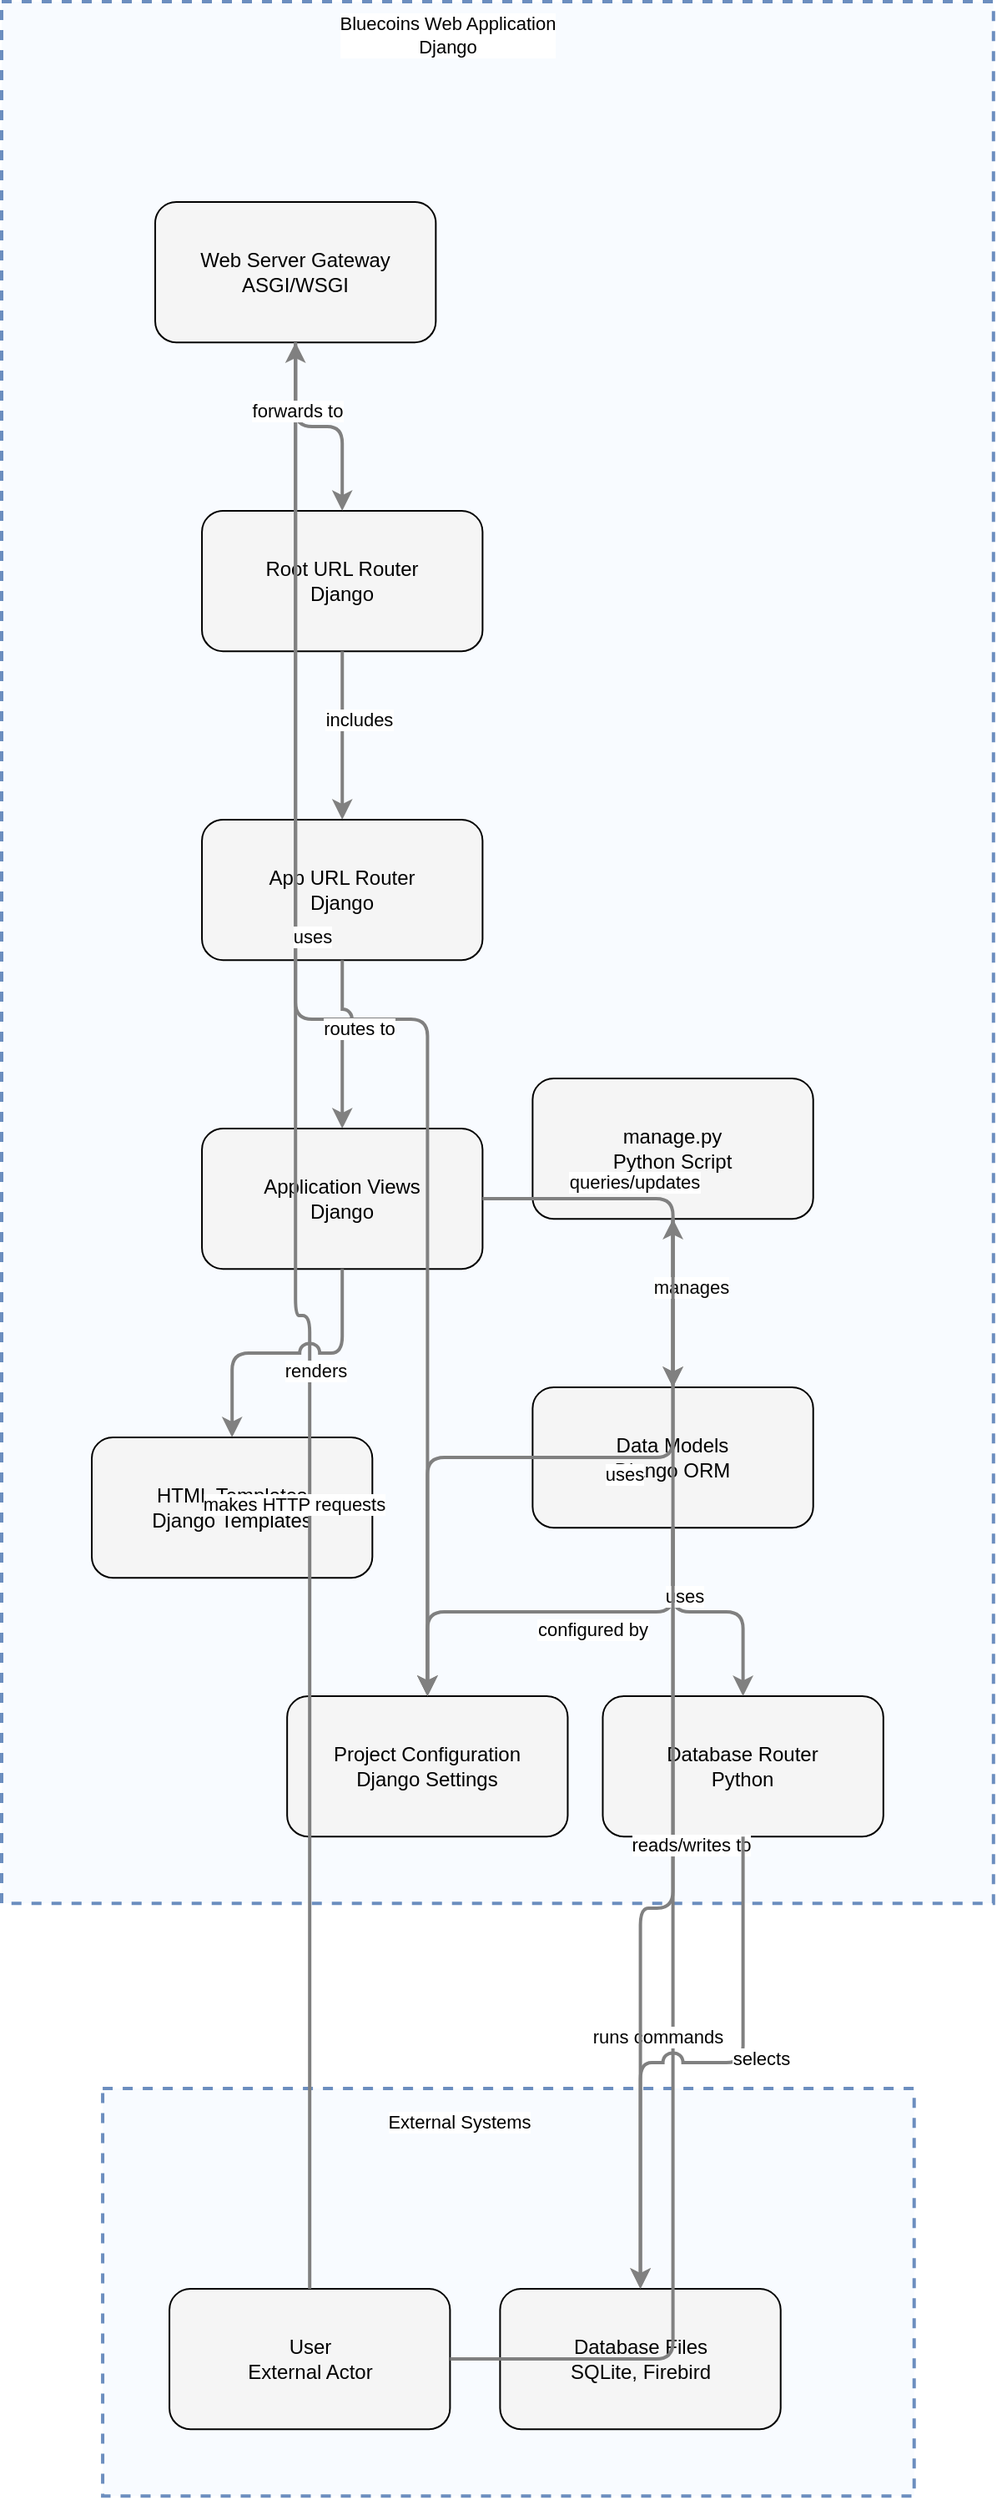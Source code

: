 <?xml version="1.0" encoding="UTF-8"?>
      <mxfile version="14.6.5" type="device">
        <diagram id="codeviz-diagram" name="System Diagram">
          <mxGraphModel dx="1000" dy="1000" grid="1" gridSize="10" guides="1" tooltips="1" connect="1" arrows="1" fold="1" page="1" pageScale="1" pageWidth="1169" pageHeight="827" math="0" shadow="0">
            <root>
              <mxCell id="0"/>
              <mxCell id="1" parent="0"/>
              <mxCell id="441" value="" style="html=1;whiteSpace=wrap;container=1;fillColor=#dae8fc;strokeColor=#6c8ebf;dashed=1;fillOpacity=20;strokeWidth=2;containerType=none;recursiveResize=0;movable=1;resizable=1;autosize=0;dropTarget=0" vertex="1" parent="1">
                <mxGeometry x="143.539" y="1319" width="486.316" height="244.079" as="geometry"/>
              </mxCell>
              <mxCell id="441_label" value="External Systems" style="edgeLabel;html=1;align=center;verticalAlign=middle;resizable=0;labelBackgroundColor=white;spacing=5" vertex="1" parent="1">
                <mxGeometry x="151.539" y="1327" width="410.316" height="24" as="geometry"/>
              </mxCell>
<mxCell id="442" value="" style="html=1;whiteSpace=wrap;container=1;fillColor=#dae8fc;strokeColor=#6c8ebf;dashed=1;fillOpacity=20;strokeWidth=2;containerType=none;recursiveResize=0;movable=1;resizable=1;autosize=0;dropTarget=0" vertex="1" parent="1">
                <mxGeometry x="83" y="69" width="594.395" height="1139.079" as="geometry"/>
              </mxCell>
              <mxCell id="442_label" value="Bluecoins Web Application&lt;br&gt;Django" style="edgeLabel;html=1;align=center;verticalAlign=middle;resizable=0;labelBackgroundColor=white;spacing=5" vertex="1" parent="1">
                <mxGeometry x="91" y="77" width="518.395" height="24" as="geometry"/>
              </mxCell>
              <mxCell id="443" value="manage.py&lt;br&gt;Python Script" style="rounded=1;whiteSpace=wrap;html=1;fillColor=#f5f5f5" vertex="1" parent="442">
                    <mxGeometry x="318.197" y="645" width="168.158" height="84.079" as="geometry"/>
                  </mxCell>
<mxCell id="444" value="Web Server Gateway&lt;br&gt;ASGI/WSGI" style="rounded=1;whiteSpace=wrap;html=1;fillColor=#f5f5f5" vertex="1" parent="442">
                    <mxGeometry x="92.013" y="120" width="168.158" height="84.079" as="geometry"/>
                  </mxCell>
<mxCell id="445" value="Project Configuration&lt;br&gt;Django Settings" style="rounded=1;whiteSpace=wrap;html=1;fillColor=#f5f5f5" vertex="1" parent="442">
                    <mxGeometry x="171.079" y="1015" width="168.158" height="84.079" as="geometry"/>
                  </mxCell>
<mxCell id="446" value="Root URL Router&lt;br&gt;Django" style="rounded=1;whiteSpace=wrap;html=1;fillColor=#f5f5f5" vertex="1" parent="442">
                    <mxGeometry x="120.039" y="305" width="168.158" height="84.079" as="geometry"/>
                  </mxCell>
<mxCell id="447" value="App URL Router&lt;br&gt;Django" style="rounded=1;whiteSpace=wrap;html=1;fillColor=#f5f5f5" vertex="1" parent="442">
                    <mxGeometry x="120.039" y="490" width="168.158" height="84.079" as="geometry"/>
                  </mxCell>
<mxCell id="448" value="Application Views&lt;br&gt;Django" style="rounded=1;whiteSpace=wrap;html=1;fillColor=#f5f5f5" vertex="1" parent="442">
                    <mxGeometry x="120.039" y="675" width="168.158" height="84.079" as="geometry"/>
                  </mxCell>
<mxCell id="449" value="Data Models&lt;br&gt;Django ORM" style="rounded=1;whiteSpace=wrap;html=1;fillColor=#f5f5f5" vertex="1" parent="442">
                    <mxGeometry x="318.197" y="830" width="168.158" height="84.079" as="geometry"/>
                  </mxCell>
<mxCell id="450" value="Database Router&lt;br&gt;Python" style="rounded=1;whiteSpace=wrap;html=1;fillColor=#f5f5f5" vertex="1" parent="442">
                    <mxGeometry x="360.237" y="1015" width="168.158" height="84.079" as="geometry"/>
                  </mxCell>
<mxCell id="451" value="HTML Templates&lt;br&gt;Django Templates" style="rounded=1;whiteSpace=wrap;html=1;fillColor=#f5f5f5" vertex="1" parent="442">
                    <mxGeometry x="54" y="860" width="168.158" height="84.079" as="geometry"/>
                  </mxCell>
<mxCell id="452" value="User&lt;br&gt;External Actor" style="rounded=1;whiteSpace=wrap;html=1;fillColor=#f5f5f5" vertex="1" parent="441">
                    <mxGeometry x="40" y="120" width="168.158" height="84.079" as="geometry"/>
                  </mxCell>
<mxCell id="453" value="Database Files&lt;br&gt;SQLite, Firebird" style="rounded=1;whiteSpace=wrap;html=1;fillColor=#f5f5f5" vertex="1" parent="441">
                    <mxGeometry x="238.158" y="120" width="168.158" height="84.079" as="geometry"/>
                  </mxCell>
              <mxCell id="edge-220" style="edgeStyle=orthogonalEdgeStyle;rounded=1;orthogonalLoop=1;jettySize=auto;html=1;strokeColor=#808080;strokeWidth=2;jumpStyle=arc;jumpSize=10;spacing=15;labelBackgroundColor=white;labelBorderColor=none" edge="1" parent="1" source="452" target="443">
                  <mxGeometry relative="1" as="geometry"/>
                </mxCell>
                <mxCell id="edge-220_label" value="runs commands" style="edgeLabel;html=1;align=center;verticalAlign=middle;resizable=0;points=[];" vertex="1" connectable="0" parent="edge-220">
                  <mxGeometry x="-0.2" y="10" relative="1" as="geometry">
                    <mxPoint as="offset"/>
                  </mxGeometry>
                </mxCell>
<mxCell id="edge-219" style="edgeStyle=orthogonalEdgeStyle;rounded=1;orthogonalLoop=1;jettySize=auto;html=1;strokeColor=#808080;strokeWidth=2;jumpStyle=arc;jumpSize=10;spacing=15;labelBackgroundColor=white;labelBorderColor=none" edge="1" parent="1" source="452" target="444">
                  <mxGeometry relative="1" as="geometry"/>
                </mxCell>
                <mxCell id="edge-219_label" value="makes HTTP requests" style="edgeLabel;html=1;align=center;verticalAlign=middle;resizable=0;points=[];" vertex="1" connectable="0" parent="edge-219">
                  <mxGeometry x="-0.2" y="10" relative="1" as="geometry">
                    <mxPoint as="offset"/>
                  </mxGeometry>
                </mxCell>
<mxCell id="edge-231" style="edgeStyle=orthogonalEdgeStyle;rounded=1;orthogonalLoop=1;jettySize=auto;html=1;strokeColor=#808080;strokeWidth=2;jumpStyle=arc;jumpSize=10;spacing=15;labelBackgroundColor=white;labelBorderColor=none" edge="1" parent="1" source="443" target="445">
                  <mxGeometry relative="1" as="geometry"/>
                </mxCell>
                <mxCell id="edge-231_label" value="uses" style="edgeLabel;html=1;align=center;verticalAlign=middle;resizable=0;points=[];" vertex="1" connectable="0" parent="edge-231">
                  <mxGeometry x="-0.2" y="10" relative="1" as="geometry">
                    <mxPoint as="offset"/>
                  </mxGeometry>
                </mxCell>
<mxCell id="edge-232" style="edgeStyle=orthogonalEdgeStyle;rounded=1;orthogonalLoop=1;jettySize=auto;html=1;strokeColor=#808080;strokeWidth=2;jumpStyle=arc;jumpSize=10;spacing=15;labelBackgroundColor=white;labelBorderColor=none" edge="1" parent="1" source="443" target="449">
                  <mxGeometry relative="1" as="geometry"/>
                </mxCell>
                <mxCell id="edge-232_label" value="manages" style="edgeLabel;html=1;align=center;verticalAlign=middle;resizable=0;points=[];" vertex="1" connectable="0" parent="edge-232">
                  <mxGeometry x="-0.2" y="10" relative="1" as="geometry">
                    <mxPoint as="offset"/>
                  </mxGeometry>
                </mxCell>
<mxCell id="edge-221" style="edgeStyle=orthogonalEdgeStyle;rounded=1;orthogonalLoop=1;jettySize=auto;html=1;strokeColor=#808080;strokeWidth=2;jumpStyle=arc;jumpSize=10;spacing=15;labelBackgroundColor=white;labelBorderColor=none" edge="1" parent="1" source="444" target="445">
                  <mxGeometry relative="1" as="geometry"/>
                </mxCell>
                <mxCell id="edge-221_label" value="uses" style="edgeLabel;html=1;align=center;verticalAlign=middle;resizable=0;points=[];" vertex="1" connectable="0" parent="edge-221">
                  <mxGeometry x="-0.2" y="10" relative="1" as="geometry">
                    <mxPoint as="offset"/>
                  </mxGeometry>
                </mxCell>
<mxCell id="edge-222" style="edgeStyle=orthogonalEdgeStyle;rounded=1;orthogonalLoop=1;jettySize=auto;html=1;strokeColor=#808080;strokeWidth=2;jumpStyle=arc;jumpSize=10;spacing=15;labelBackgroundColor=white;labelBorderColor=none" edge="1" parent="1" source="444" target="446">
                  <mxGeometry relative="1" as="geometry"/>
                </mxCell>
                <mxCell id="edge-222_label" value="forwards to" style="edgeLabel;html=1;align=center;verticalAlign=middle;resizable=0;points=[];" vertex="1" connectable="0" parent="edge-222">
                  <mxGeometry x="-0.2" y="10" relative="1" as="geometry">
                    <mxPoint as="offset"/>
                  </mxGeometry>
                </mxCell>
<mxCell id="edge-227" style="edgeStyle=orthogonalEdgeStyle;rounded=1;orthogonalLoop=1;jettySize=auto;html=1;strokeColor=#808080;strokeWidth=2;jumpStyle=arc;jumpSize=10;spacing=15;labelBackgroundColor=white;labelBorderColor=none" edge="1" parent="1" source="449" target="445">
                  <mxGeometry relative="1" as="geometry"/>
                </mxCell>
                <mxCell id="edge-227_label" value="configured by" style="edgeLabel;html=1;align=center;verticalAlign=middle;resizable=0;points=[];" vertex="1" connectable="0" parent="edge-227">
                  <mxGeometry x="-0.2" y="10" relative="1" as="geometry">
                    <mxPoint as="offset"/>
                  </mxGeometry>
                </mxCell>
<mxCell id="edge-228" style="edgeStyle=orthogonalEdgeStyle;rounded=1;orthogonalLoop=1;jettySize=auto;html=1;strokeColor=#808080;strokeWidth=2;jumpStyle=arc;jumpSize=10;spacing=15;labelBackgroundColor=white;labelBorderColor=none" edge="1" parent="1" source="449" target="450">
                  <mxGeometry relative="1" as="geometry"/>
                </mxCell>
                <mxCell id="edge-228_label" value="uses" style="edgeLabel;html=1;align=center;verticalAlign=middle;resizable=0;points=[];" vertex="1" connectable="0" parent="edge-228">
                  <mxGeometry x="-0.2" y="10" relative="1" as="geometry">
                    <mxPoint as="offset"/>
                  </mxGeometry>
                </mxCell>
<mxCell id="edge-230" style="edgeStyle=orthogonalEdgeStyle;rounded=1;orthogonalLoop=1;jettySize=auto;html=1;strokeColor=#808080;strokeWidth=2;jumpStyle=arc;jumpSize=10;spacing=15;labelBackgroundColor=white;labelBorderColor=none" edge="1" parent="1" source="449" target="453">
                  <mxGeometry relative="1" as="geometry"/>
                </mxCell>
                <mxCell id="edge-230_label" value="reads/writes to" style="edgeLabel;html=1;align=center;verticalAlign=middle;resizable=0;points=[];" vertex="1" connectable="0" parent="edge-230">
                  <mxGeometry x="-0.2" y="10" relative="1" as="geometry">
                    <mxPoint as="offset"/>
                  </mxGeometry>
                </mxCell>
<mxCell id="edge-223" style="edgeStyle=orthogonalEdgeStyle;rounded=1;orthogonalLoop=1;jettySize=auto;html=1;strokeColor=#808080;strokeWidth=2;jumpStyle=arc;jumpSize=10;spacing=15;labelBackgroundColor=white;labelBorderColor=none" edge="1" parent="1" source="446" target="447">
                  <mxGeometry relative="1" as="geometry"/>
                </mxCell>
                <mxCell id="edge-223_label" value="includes" style="edgeLabel;html=1;align=center;verticalAlign=middle;resizable=0;points=[];" vertex="1" connectable="0" parent="edge-223">
                  <mxGeometry x="-0.2" y="10" relative="1" as="geometry">
                    <mxPoint as="offset"/>
                  </mxGeometry>
                </mxCell>
<mxCell id="edge-224" style="edgeStyle=orthogonalEdgeStyle;rounded=1;orthogonalLoop=1;jettySize=auto;html=1;strokeColor=#808080;strokeWidth=2;jumpStyle=arc;jumpSize=10;spacing=15;labelBackgroundColor=white;labelBorderColor=none" edge="1" parent="1" source="447" target="448">
                  <mxGeometry relative="1" as="geometry"/>
                </mxCell>
                <mxCell id="edge-224_label" value="routes to" style="edgeLabel;html=1;align=center;verticalAlign=middle;resizable=0;points=[];" vertex="1" connectable="0" parent="edge-224">
                  <mxGeometry x="-0.2" y="10" relative="1" as="geometry">
                    <mxPoint as="offset"/>
                  </mxGeometry>
                </mxCell>
<mxCell id="edge-226" style="edgeStyle=orthogonalEdgeStyle;rounded=1;orthogonalLoop=1;jettySize=auto;html=1;strokeColor=#808080;strokeWidth=2;jumpStyle=arc;jumpSize=10;spacing=15;labelBackgroundColor=white;labelBorderColor=none" edge="1" parent="1" source="448" target="449">
                  <mxGeometry relative="1" as="geometry"/>
                </mxCell>
                <mxCell id="edge-226_label" value="queries/updates" style="edgeLabel;html=1;align=center;verticalAlign=middle;resizable=0;points=[];" vertex="1" connectable="0" parent="edge-226">
                  <mxGeometry x="-0.2" y="10" relative="1" as="geometry">
                    <mxPoint as="offset"/>
                  </mxGeometry>
                </mxCell>
<mxCell id="edge-225" style="edgeStyle=orthogonalEdgeStyle;rounded=1;orthogonalLoop=1;jettySize=auto;html=1;strokeColor=#808080;strokeWidth=2;jumpStyle=arc;jumpSize=10;spacing=15;labelBackgroundColor=white;labelBorderColor=none" edge="1" parent="1" source="448" target="451">
                  <mxGeometry relative="1" as="geometry"/>
                </mxCell>
                <mxCell id="edge-225_label" value="renders" style="edgeLabel;html=1;align=center;verticalAlign=middle;resizable=0;points=[];" vertex="1" connectable="0" parent="edge-225">
                  <mxGeometry x="-0.2" y="10" relative="1" as="geometry">
                    <mxPoint as="offset"/>
                  </mxGeometry>
                </mxCell>
<mxCell id="edge-229" style="edgeStyle=orthogonalEdgeStyle;rounded=1;orthogonalLoop=1;jettySize=auto;html=1;strokeColor=#808080;strokeWidth=2;jumpStyle=arc;jumpSize=10;spacing=15;labelBackgroundColor=white;labelBorderColor=none" edge="1" parent="1" source="450" target="453">
                  <mxGeometry relative="1" as="geometry"/>
                </mxCell>
                <mxCell id="edge-229_label" value="selects" style="edgeLabel;html=1;align=center;verticalAlign=middle;resizable=0;points=[];" vertex="1" connectable="0" parent="edge-229">
                  <mxGeometry x="-0.2" y="10" relative="1" as="geometry">
                    <mxPoint as="offset"/>
                  </mxGeometry>
                </mxCell>
            </root>
          </mxGraphModel>
        </diagram>
      </mxfile>